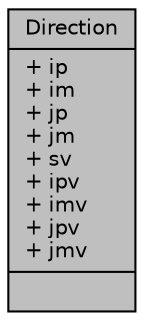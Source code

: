 digraph "Direction"
{
 // LATEX_PDF_SIZE
  edge [fontname="Helvetica",fontsize="10",labelfontname="Helvetica",labelfontsize="10"];
  node [fontname="Helvetica",fontsize="10",shape=record];
  Node1 [label="{Direction\n|+ ip\l+ im\l+ jp\l+ jm\l+ sv\l+ ipv\l+ imv\l+ jpv\l+ jmv\l|}",height=0.2,width=0.4,color="black", fillcolor="grey75", style="filled", fontcolor="black",tooltip="iとjのプラマイ方向を2つずつ格納する"];
}
